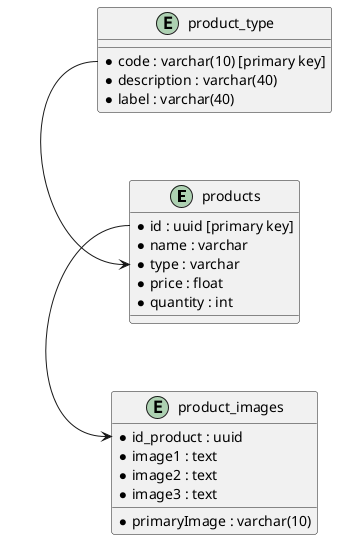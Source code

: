 @startuml "products"
entity "products" as products {
    * id : uuid [primary key]
    * name : varchar 
    * type : varchar
    * price : float
    * quantity : int
}

entity "product_type" as product_type {
    * code : varchar(10) [primary key]
    * description : varchar(40)
    * label : varchar(40)
}

entity "product_images" as product_images {
    * id_product : uuid
    * primaryImage : varchar(10)
    * image1 : text
    * image2 : text
    * image3 : text
}


product_type::code --> products::type
products::id --> product_images::id_product
@enduml